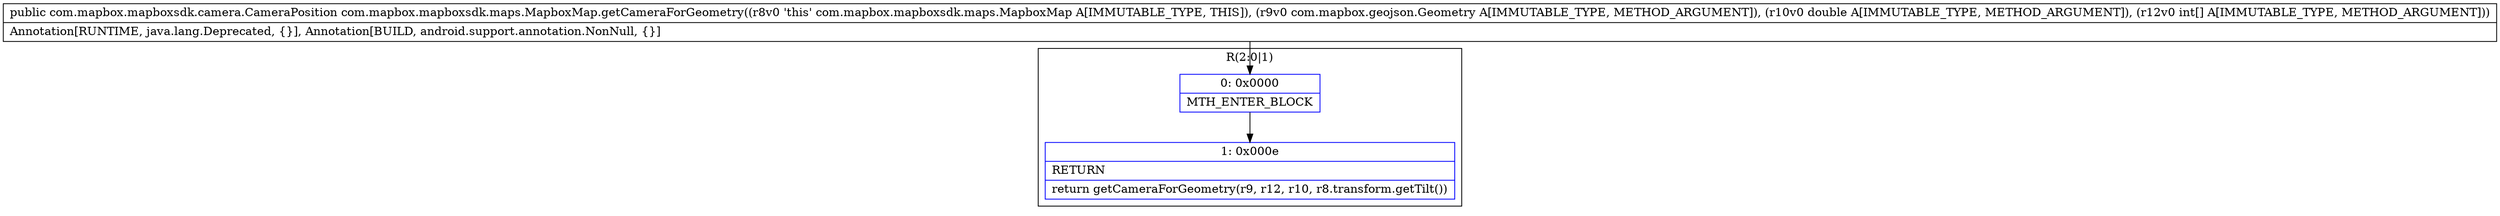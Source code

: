 digraph "CFG forcom.mapbox.mapboxsdk.maps.MapboxMap.getCameraForGeometry(Lcom\/mapbox\/geojson\/Geometry;D[I)Lcom\/mapbox\/mapboxsdk\/camera\/CameraPosition;" {
subgraph cluster_Region_905831347 {
label = "R(2:0|1)";
node [shape=record,color=blue];
Node_0 [shape=record,label="{0\:\ 0x0000|MTH_ENTER_BLOCK\l}"];
Node_1 [shape=record,label="{1\:\ 0x000e|RETURN\l|return getCameraForGeometry(r9, r12, r10, r8.transform.getTilt())\l}"];
}
MethodNode[shape=record,label="{public com.mapbox.mapboxsdk.camera.CameraPosition com.mapbox.mapboxsdk.maps.MapboxMap.getCameraForGeometry((r8v0 'this' com.mapbox.mapboxsdk.maps.MapboxMap A[IMMUTABLE_TYPE, THIS]), (r9v0 com.mapbox.geojson.Geometry A[IMMUTABLE_TYPE, METHOD_ARGUMENT]), (r10v0 double A[IMMUTABLE_TYPE, METHOD_ARGUMENT]), (r12v0 int[] A[IMMUTABLE_TYPE, METHOD_ARGUMENT]))  | Annotation[RUNTIME, java.lang.Deprecated, \{\}], Annotation[BUILD, android.support.annotation.NonNull, \{\}]\l}"];
MethodNode -> Node_0;
Node_0 -> Node_1;
}

